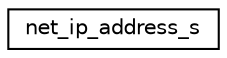 digraph "Graphical Class Hierarchy"
{
 // LATEX_PDF_SIZE
  edge [fontname="Helvetica",fontsize="10",labelfontname="Helvetica",labelfontsize="10"];
  node [fontname="Helvetica",fontsize="10",shape=record];
  rankdir="LR";
  Node0 [label="net_ip_address_s",height=0.2,width=0.4,color="black", fillcolor="white", style="filled",URL="$structnet__ip__address__s.html",tooltip=" "];
}
